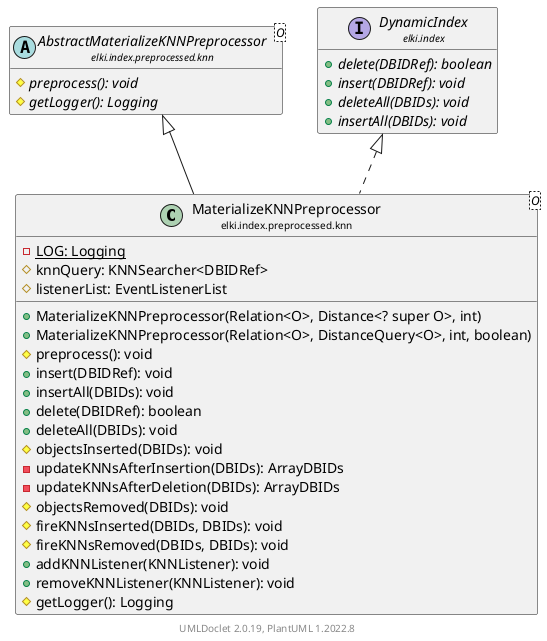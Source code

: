 @startuml
    remove .*\.(Instance|Par|Parameterizer|Factory)$
    set namespaceSeparator none
    hide empty fields
    hide empty methods

    class "<size:14>MaterializeKNNPreprocessor\n<size:10>elki.index.preprocessed.knn" as elki.index.preprocessed.knn.MaterializeKNNPreprocessor<O> [[MaterializeKNNPreprocessor.html]] {
        {static} -LOG: Logging
        #knnQuery: KNNSearcher<DBIDRef>
        #listenerList: EventListenerList
        +MaterializeKNNPreprocessor(Relation<O>, Distance<? super O>, int)
        +MaterializeKNNPreprocessor(Relation<O>, DistanceQuery<O>, int, boolean)
        #preprocess(): void
        +insert(DBIDRef): void
        +insertAll(DBIDs): void
        +delete(DBIDRef): boolean
        +deleteAll(DBIDs): void
        #objectsInserted(DBIDs): void
        -updateKNNsAfterInsertion(DBIDs): ArrayDBIDs
        -updateKNNsAfterDeletion(DBIDs): ArrayDBIDs
        #objectsRemoved(DBIDs): void
        #fireKNNsInserted(DBIDs, DBIDs): void
        #fireKNNsRemoved(DBIDs, DBIDs): void
        +addKNNListener(KNNListener): void
        +removeKNNListener(KNNListener): void
        #getLogger(): Logging
    }

    abstract class "<size:14>AbstractMaterializeKNNPreprocessor\n<size:10>elki.index.preprocessed.knn" as elki.index.preprocessed.knn.AbstractMaterializeKNNPreprocessor<O> [[AbstractMaterializeKNNPreprocessor.html]] {
        {abstract} #preprocess(): void
        {abstract} #getLogger(): Logging
    }
    interface "<size:14>DynamicIndex\n<size:10>elki.index" as elki.index.DynamicIndex [[../../DynamicIndex.html]] {
        {abstract} +delete(DBIDRef): boolean
        {abstract} +insert(DBIDRef): void
        {abstract} +deleteAll(DBIDs): void
        {abstract} +insertAll(DBIDs): void
    }
    class "<size:14>MaterializeKNNPreprocessor.Factory\n<size:10>elki.index.preprocessed.knn" as elki.index.preprocessed.knn.MaterializeKNNPreprocessor.Factory<O> [[MaterializeKNNPreprocessor.Factory.html]]

    elki.index.preprocessed.knn.AbstractMaterializeKNNPreprocessor <|-- elki.index.preprocessed.knn.MaterializeKNNPreprocessor
    elki.index.DynamicIndex <|.. elki.index.preprocessed.knn.MaterializeKNNPreprocessor
    elki.index.preprocessed.knn.MaterializeKNNPreprocessor +-- elki.index.preprocessed.knn.MaterializeKNNPreprocessor.Factory

    center footer UMLDoclet 2.0.19, PlantUML 1.2022.8
@enduml
